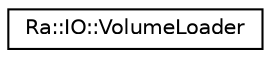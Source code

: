 digraph "Graphical Class Hierarchy"
{
 // INTERACTIVE_SVG=YES
 // LATEX_PDF_SIZE
  edge [fontname="Helvetica",fontsize="10",labelfontname="Helvetica",labelfontsize="10"];
  node [fontname="Helvetica",fontsize="10",shape=record];
  rankdir="LR";
  Node0 [label="Ra::IO::VolumeLoader",height=0.2,width=0.4,color="black", fillcolor="white", style="filled",URL="$classRa_1_1IO_1_1VolumeLoader.html",tooltip="Loads density grid for volume data. This loader support 2 file formats for density grid data."];
}
